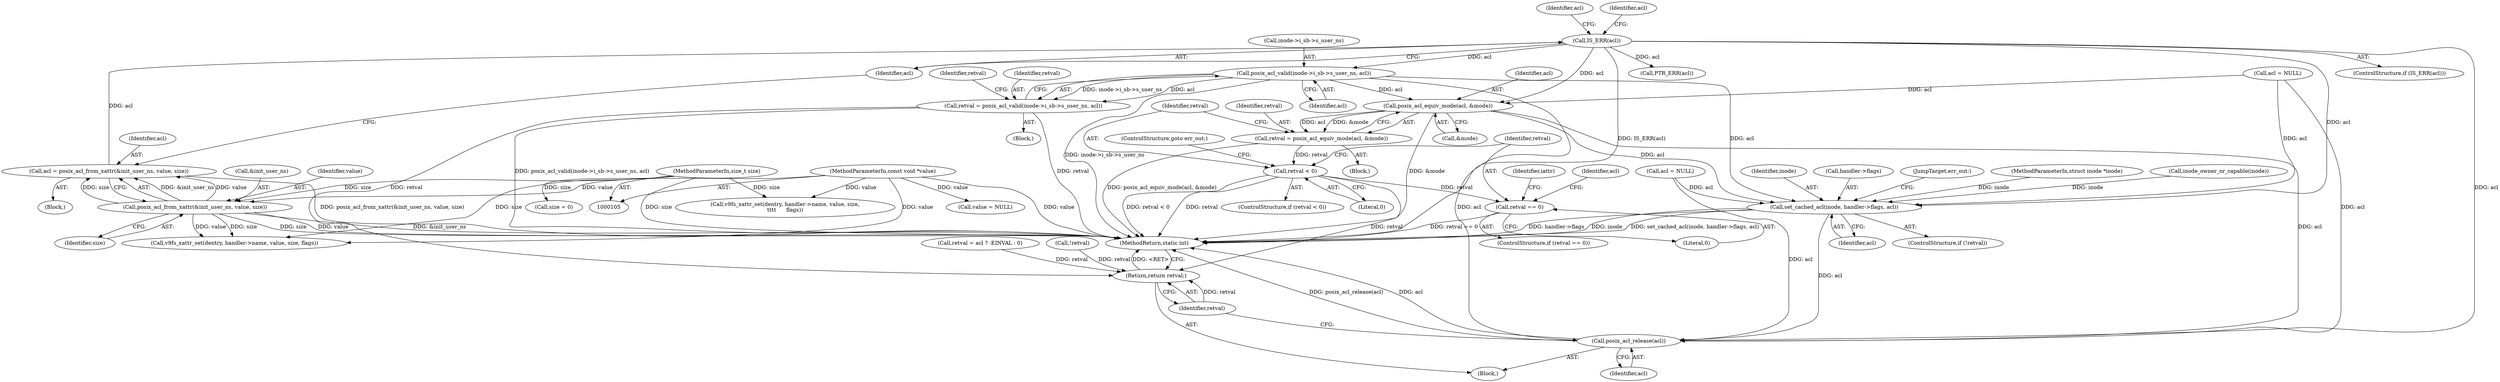 digraph "0_linux_073931017b49d9458aa351605b43a7e34598caef@pointer" {
"1000175" [label="(Call,posix_acl_valid(inode->i_sb->s_user_ns, acl))"];
"1000164" [label="(Call,IS_ERR(acl))"];
"1000156" [label="(Call,acl = posix_acl_from_xattr(&init_user_ns, value, size))"];
"1000158" [label="(Call,posix_acl_from_xattr(&init_user_ns, value, size))"];
"1000110" [label="(MethodParameterIn,const void *value)"];
"1000111" [label="(MethodParameterIn,size_t size)"];
"1000173" [label="(Call,retval = posix_acl_valid(inode->i_sb->s_user_ns, acl))"];
"1000296" [label="(Return,return retval;)"];
"1000206" [label="(Call,posix_acl_equiv_mode(acl, &mode))"];
"1000204" [label="(Call,retval = posix_acl_equiv_mode(acl, &mode))"];
"1000211" [label="(Call,retval < 0)"];
"1000219" [label="(Call,retval == 0)"];
"1000287" [label="(Call,set_cached_acl(inode, handler->flags, acl))"];
"1000294" [label="(Call,posix_acl_release(acl))"];
"1000218" [label="(ControlStructure,if (retval == 0))"];
"1000110" [label="(MethodParameterIn,const void *value)"];
"1000148" [label="(Call,inode_owner_or_capable(inode))"];
"1000276" [label="(Call,v9fs_xattr_set(dentry, handler->name, value, size, flags))"];
"1000285" [label="(Call,!retval)"];
"1000159" [label="(Call,&init_user_ns)"];
"1000155" [label="(Block,)"];
"1000172" [label="(Block,)"];
"1000181" [label="(Identifier,acl)"];
"1000167" [label="(Call,PTR_ERR(acl))"];
"1000113" [label="(Block,)"];
"1000223" [label="(Call,acl = NULL)"];
"1000213" [label="(Literal,0)"];
"1000298" [label="(MethodReturn,static int)"];
"1000171" [label="(Identifier,acl)"];
"1000130" [label="(Call,v9fs_xattr_set(dentry, handler->name, value, size,\n\t\t\t\t      flags))"];
"1000288" [label="(Identifier,inode)"];
"1000174" [label="(Identifier,retval)"];
"1000183" [label="(Identifier,retval)"];
"1000212" [label="(Identifier,retval)"];
"1000296" [label="(Return,return retval;)"];
"1000220" [label="(Identifier,retval)"];
"1000204" [label="(Call,retval = posix_acl_equiv_mode(acl, &mode))"];
"1000168" [label="(Identifier,acl)"];
"1000224" [label="(Identifier,acl)"];
"1000210" [label="(ControlStructure,if (retval < 0))"];
"1000156" [label="(Call,acl = posix_acl_from_xattr(&init_user_ns, value, size))"];
"1000176" [label="(Call,inode->i_sb->s_user_ns)"];
"1000263" [label="(Call,retval = acl ? -EINVAL : 0)"];
"1000289" [label="(Call,handler->flags)"];
"1000294" [label="(Call,posix_acl_release(acl))"];
"1000164" [label="(Call,IS_ERR(acl))"];
"1000163" [label="(ControlStructure,if (IS_ERR(acl)))"];
"1000175" [label="(Call,posix_acl_valid(inode->i_sb->s_user_ns, acl))"];
"1000186" [label="(Call,acl = NULL)"];
"1000297" [label="(Identifier,retval)"];
"1000197" [label="(Block,)"];
"1000173" [label="(Call,retval = posix_acl_valid(inode->i_sb->s_user_ns, acl))"];
"1000158" [label="(Call,posix_acl_from_xattr(&init_user_ns, value, size))"];
"1000165" [label="(Identifier,acl)"];
"1000293" [label="(JumpTarget,err_out:)"];
"1000162" [label="(Identifier,size)"];
"1000221" [label="(Literal,0)"];
"1000234" [label="(Identifier,iattr)"];
"1000219" [label="(Call,retval == 0)"];
"1000292" [label="(Identifier,acl)"];
"1000287" [label="(Call,set_cached_acl(inode, handler->flags, acl))"];
"1000207" [label="(Identifier,acl)"];
"1000157" [label="(Identifier,acl)"];
"1000111" [label="(MethodParameterIn,size_t size)"];
"1000229" [label="(Call,size = 0)"];
"1000206" [label="(Call,posix_acl_equiv_mode(acl, &mode))"];
"1000214" [label="(ControlStructure,goto err_out;)"];
"1000108" [label="(MethodParameterIn,struct inode *inode)"];
"1000205" [label="(Identifier,retval)"];
"1000226" [label="(Call,value = NULL)"];
"1000208" [label="(Call,&mode)"];
"1000295" [label="(Identifier,acl)"];
"1000211" [label="(Call,retval < 0)"];
"1000161" [label="(Identifier,value)"];
"1000284" [label="(ControlStructure,if (!retval))"];
"1000175" -> "1000173"  [label="AST: "];
"1000175" -> "1000181"  [label="CFG: "];
"1000176" -> "1000175"  [label="AST: "];
"1000181" -> "1000175"  [label="AST: "];
"1000173" -> "1000175"  [label="CFG: "];
"1000175" -> "1000298"  [label="DDG: inode->i_sb->s_user_ns"];
"1000175" -> "1000173"  [label="DDG: inode->i_sb->s_user_ns"];
"1000175" -> "1000173"  [label="DDG: acl"];
"1000164" -> "1000175"  [label="DDG: acl"];
"1000175" -> "1000206"  [label="DDG: acl"];
"1000175" -> "1000287"  [label="DDG: acl"];
"1000175" -> "1000294"  [label="DDG: acl"];
"1000164" -> "1000163"  [label="AST: "];
"1000164" -> "1000165"  [label="CFG: "];
"1000165" -> "1000164"  [label="AST: "];
"1000168" -> "1000164"  [label="CFG: "];
"1000171" -> "1000164"  [label="CFG: "];
"1000164" -> "1000298"  [label="DDG: IS_ERR(acl)"];
"1000156" -> "1000164"  [label="DDG: acl"];
"1000164" -> "1000167"  [label="DDG: acl"];
"1000164" -> "1000206"  [label="DDG: acl"];
"1000164" -> "1000287"  [label="DDG: acl"];
"1000164" -> "1000294"  [label="DDG: acl"];
"1000156" -> "1000155"  [label="AST: "];
"1000156" -> "1000158"  [label="CFG: "];
"1000157" -> "1000156"  [label="AST: "];
"1000158" -> "1000156"  [label="AST: "];
"1000165" -> "1000156"  [label="CFG: "];
"1000156" -> "1000298"  [label="DDG: posix_acl_from_xattr(&init_user_ns, value, size)"];
"1000158" -> "1000156"  [label="DDG: &init_user_ns"];
"1000158" -> "1000156"  [label="DDG: value"];
"1000158" -> "1000156"  [label="DDG: size"];
"1000158" -> "1000162"  [label="CFG: "];
"1000159" -> "1000158"  [label="AST: "];
"1000161" -> "1000158"  [label="AST: "];
"1000162" -> "1000158"  [label="AST: "];
"1000158" -> "1000298"  [label="DDG: &init_user_ns"];
"1000158" -> "1000298"  [label="DDG: size"];
"1000158" -> "1000298"  [label="DDG: value"];
"1000110" -> "1000158"  [label="DDG: value"];
"1000111" -> "1000158"  [label="DDG: size"];
"1000158" -> "1000276"  [label="DDG: value"];
"1000158" -> "1000276"  [label="DDG: size"];
"1000110" -> "1000105"  [label="AST: "];
"1000110" -> "1000298"  [label="DDG: value"];
"1000110" -> "1000130"  [label="DDG: value"];
"1000110" -> "1000226"  [label="DDG: value"];
"1000110" -> "1000276"  [label="DDG: value"];
"1000111" -> "1000105"  [label="AST: "];
"1000111" -> "1000298"  [label="DDG: size"];
"1000111" -> "1000130"  [label="DDG: size"];
"1000111" -> "1000229"  [label="DDG: size"];
"1000111" -> "1000276"  [label="DDG: size"];
"1000173" -> "1000172"  [label="AST: "];
"1000174" -> "1000173"  [label="AST: "];
"1000183" -> "1000173"  [label="CFG: "];
"1000173" -> "1000298"  [label="DDG: retval"];
"1000173" -> "1000298"  [label="DDG: posix_acl_valid(inode->i_sb->s_user_ns, acl)"];
"1000173" -> "1000296"  [label="DDG: retval"];
"1000296" -> "1000113"  [label="AST: "];
"1000296" -> "1000297"  [label="CFG: "];
"1000297" -> "1000296"  [label="AST: "];
"1000298" -> "1000296"  [label="CFG: "];
"1000296" -> "1000298"  [label="DDG: <RET>"];
"1000297" -> "1000296"  [label="DDG: retval"];
"1000285" -> "1000296"  [label="DDG: retval"];
"1000263" -> "1000296"  [label="DDG: retval"];
"1000211" -> "1000296"  [label="DDG: retval"];
"1000206" -> "1000204"  [label="AST: "];
"1000206" -> "1000208"  [label="CFG: "];
"1000207" -> "1000206"  [label="AST: "];
"1000208" -> "1000206"  [label="AST: "];
"1000204" -> "1000206"  [label="CFG: "];
"1000206" -> "1000298"  [label="DDG: &mode"];
"1000206" -> "1000204"  [label="DDG: acl"];
"1000206" -> "1000204"  [label="DDG: &mode"];
"1000186" -> "1000206"  [label="DDG: acl"];
"1000206" -> "1000287"  [label="DDG: acl"];
"1000206" -> "1000294"  [label="DDG: acl"];
"1000204" -> "1000197"  [label="AST: "];
"1000205" -> "1000204"  [label="AST: "];
"1000212" -> "1000204"  [label="CFG: "];
"1000204" -> "1000298"  [label="DDG: posix_acl_equiv_mode(acl, &mode)"];
"1000204" -> "1000211"  [label="DDG: retval"];
"1000211" -> "1000210"  [label="AST: "];
"1000211" -> "1000213"  [label="CFG: "];
"1000212" -> "1000211"  [label="AST: "];
"1000213" -> "1000211"  [label="AST: "];
"1000214" -> "1000211"  [label="CFG: "];
"1000220" -> "1000211"  [label="CFG: "];
"1000211" -> "1000298"  [label="DDG: retval"];
"1000211" -> "1000298"  [label="DDG: retval < 0"];
"1000211" -> "1000219"  [label="DDG: retval"];
"1000219" -> "1000218"  [label="AST: "];
"1000219" -> "1000221"  [label="CFG: "];
"1000220" -> "1000219"  [label="AST: "];
"1000221" -> "1000219"  [label="AST: "];
"1000224" -> "1000219"  [label="CFG: "];
"1000234" -> "1000219"  [label="CFG: "];
"1000219" -> "1000298"  [label="DDG: retval == 0"];
"1000287" -> "1000284"  [label="AST: "];
"1000287" -> "1000292"  [label="CFG: "];
"1000288" -> "1000287"  [label="AST: "];
"1000289" -> "1000287"  [label="AST: "];
"1000292" -> "1000287"  [label="AST: "];
"1000293" -> "1000287"  [label="CFG: "];
"1000287" -> "1000298"  [label="DDG: set_cached_acl(inode, handler->flags, acl)"];
"1000287" -> "1000298"  [label="DDG: handler->flags"];
"1000287" -> "1000298"  [label="DDG: inode"];
"1000148" -> "1000287"  [label="DDG: inode"];
"1000108" -> "1000287"  [label="DDG: inode"];
"1000186" -> "1000287"  [label="DDG: acl"];
"1000223" -> "1000287"  [label="DDG: acl"];
"1000287" -> "1000294"  [label="DDG: acl"];
"1000294" -> "1000113"  [label="AST: "];
"1000294" -> "1000295"  [label="CFG: "];
"1000295" -> "1000294"  [label="AST: "];
"1000297" -> "1000294"  [label="CFG: "];
"1000294" -> "1000298"  [label="DDG: posix_acl_release(acl)"];
"1000294" -> "1000298"  [label="DDG: acl"];
"1000186" -> "1000294"  [label="DDG: acl"];
"1000223" -> "1000294"  [label="DDG: acl"];
}
